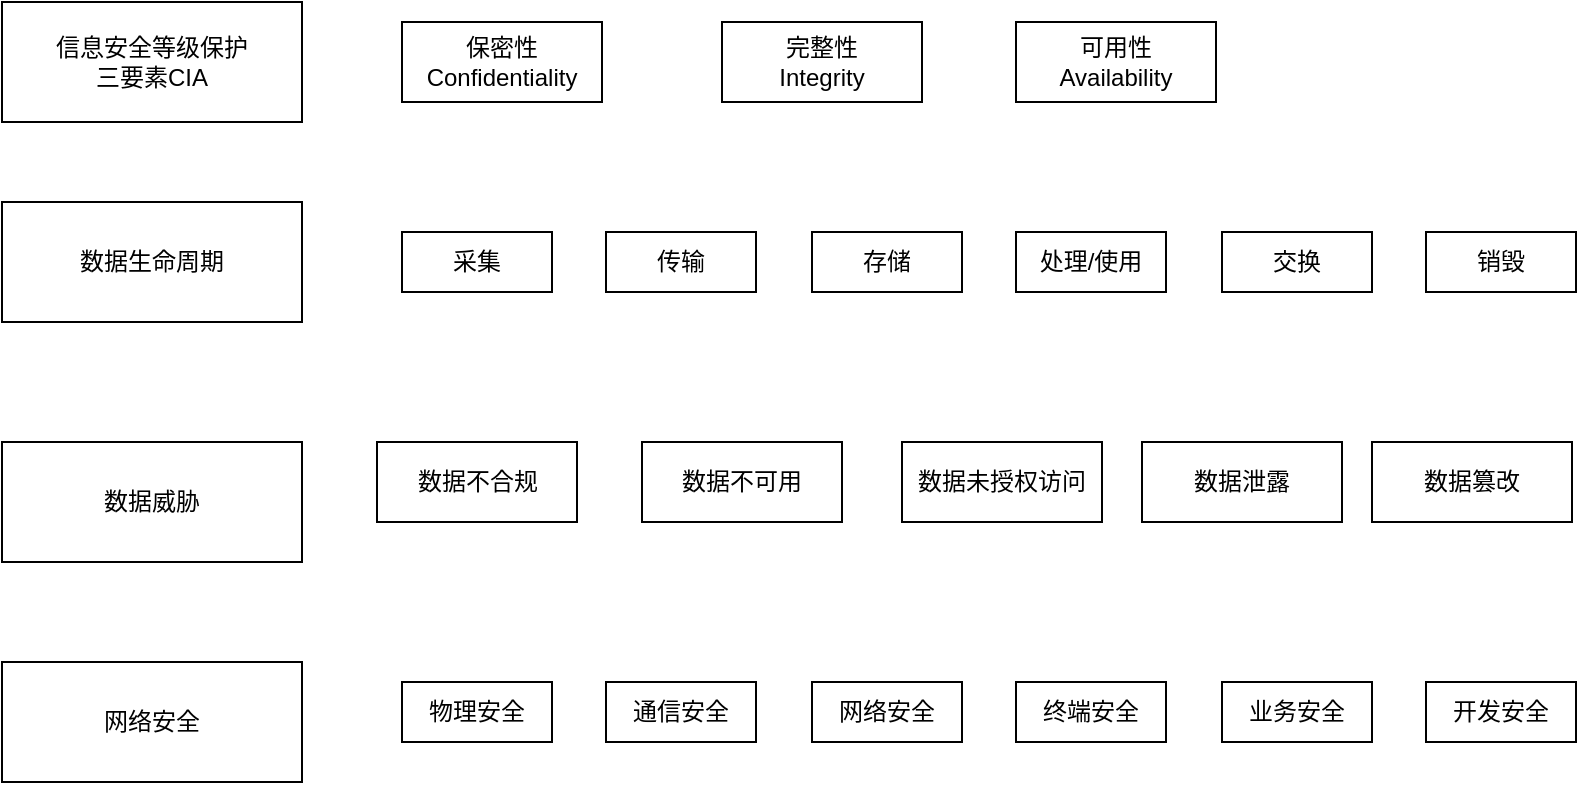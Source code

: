 <mxfile version="16.2.4" type="github">
  <diagram id="-JOhpaFIr6ul0aW_N_dZ" name="第 1 页">
    <mxGraphModel dx="1038" dy="579" grid="1" gridSize="10" guides="1" tooltips="1" connect="1" arrows="1" fold="1" page="1" pageScale="1" pageWidth="827" pageHeight="1169" math="0" shadow="0">
      <root>
        <mxCell id="0" />
        <mxCell id="1" parent="0" />
        <mxCell id="Qo1XsZpEyyAop7OG32ix-1" value="数据生命周期" style="rounded=0;whiteSpace=wrap;html=1;" parent="1" vertex="1">
          <mxGeometry x="40" y="130" width="150" height="60" as="geometry" />
        </mxCell>
        <mxCell id="Qo1XsZpEyyAop7OG32ix-2" value="采集" style="rounded=0;whiteSpace=wrap;html=1;" parent="1" vertex="1">
          <mxGeometry x="240" y="145" width="75" height="30" as="geometry" />
        </mxCell>
        <mxCell id="Qo1XsZpEyyAop7OG32ix-3" value="传输" style="rounded=0;whiteSpace=wrap;html=1;" parent="1" vertex="1">
          <mxGeometry x="342" y="145" width="75" height="30" as="geometry" />
        </mxCell>
        <mxCell id="Qo1XsZpEyyAop7OG32ix-4" value="存储" style="rounded=0;whiteSpace=wrap;html=1;" parent="1" vertex="1">
          <mxGeometry x="445" y="145" width="75" height="30" as="geometry" />
        </mxCell>
        <mxCell id="Qo1XsZpEyyAop7OG32ix-5" value="处理/使用" style="rounded=0;whiteSpace=wrap;html=1;" parent="1" vertex="1">
          <mxGeometry x="547" y="145" width="75" height="30" as="geometry" />
        </mxCell>
        <mxCell id="Qo1XsZpEyyAop7OG32ix-6" value="交换" style="rounded=0;whiteSpace=wrap;html=1;" parent="1" vertex="1">
          <mxGeometry x="650" y="145" width="75" height="30" as="geometry" />
        </mxCell>
        <mxCell id="Qo1XsZpEyyAop7OG32ix-7" value="销毁" style="rounded=0;whiteSpace=wrap;html=1;" parent="1" vertex="1">
          <mxGeometry x="752" y="145" width="75" height="30" as="geometry" />
        </mxCell>
        <mxCell id="Qo1XsZpEyyAop7OG32ix-8" value="信息安全等级保护&lt;br&gt;三要素CIA" style="rounded=0;whiteSpace=wrap;html=1;" parent="1" vertex="1">
          <mxGeometry x="40" y="30" width="150" height="60" as="geometry" />
        </mxCell>
        <mxCell id="Qo1XsZpEyyAop7OG32ix-9" value="保密性&lt;br&gt;Confidentiality" style="rounded=0;whiteSpace=wrap;html=1;" parent="1" vertex="1">
          <mxGeometry x="240" y="40" width="100" height="40" as="geometry" />
        </mxCell>
        <mxCell id="Qo1XsZpEyyAop7OG32ix-10" value="完整性&lt;br&gt;Integrity" style="rounded=0;whiteSpace=wrap;html=1;" parent="1" vertex="1">
          <mxGeometry x="400" y="40" width="100" height="40" as="geometry" />
        </mxCell>
        <mxCell id="Qo1XsZpEyyAop7OG32ix-11" value="可用性&lt;br&gt;Availability" style="rounded=0;whiteSpace=wrap;html=1;" parent="1" vertex="1">
          <mxGeometry x="547" y="40" width="100" height="40" as="geometry" />
        </mxCell>
        <mxCell id="BcR8lCa2Gur--fkkyS4Y-1" value="数据威胁" style="rounded=0;whiteSpace=wrap;html=1;" vertex="1" parent="1">
          <mxGeometry x="40" y="250" width="150" height="60" as="geometry" />
        </mxCell>
        <mxCell id="BcR8lCa2Gur--fkkyS4Y-2" value="数据不合规" style="rounded=0;whiteSpace=wrap;html=1;" vertex="1" parent="1">
          <mxGeometry x="227.5" y="250" width="100" height="40" as="geometry" />
        </mxCell>
        <mxCell id="BcR8lCa2Gur--fkkyS4Y-3" value="数据不可用" style="rounded=0;whiteSpace=wrap;html=1;" vertex="1" parent="1">
          <mxGeometry x="360" y="250" width="100" height="40" as="geometry" />
        </mxCell>
        <mxCell id="BcR8lCa2Gur--fkkyS4Y-4" value="数据未授权访问" style="rounded=0;whiteSpace=wrap;html=1;" vertex="1" parent="1">
          <mxGeometry x="490" y="250" width="100" height="40" as="geometry" />
        </mxCell>
        <mxCell id="BcR8lCa2Gur--fkkyS4Y-5" value="数据泄露" style="rounded=0;whiteSpace=wrap;html=1;" vertex="1" parent="1">
          <mxGeometry x="610" y="250" width="100" height="40" as="geometry" />
        </mxCell>
        <mxCell id="BcR8lCa2Gur--fkkyS4Y-6" value="数据篡改" style="rounded=0;whiteSpace=wrap;html=1;" vertex="1" parent="1">
          <mxGeometry x="725" y="250" width="100" height="40" as="geometry" />
        </mxCell>
        <mxCell id="BcR8lCa2Gur--fkkyS4Y-7" value="网络安全" style="rounded=0;whiteSpace=wrap;html=1;" vertex="1" parent="1">
          <mxGeometry x="40" y="360" width="150" height="60" as="geometry" />
        </mxCell>
        <mxCell id="BcR8lCa2Gur--fkkyS4Y-8" value="物理安全" style="rounded=0;whiteSpace=wrap;html=1;" vertex="1" parent="1">
          <mxGeometry x="240" y="370" width="75" height="30" as="geometry" />
        </mxCell>
        <mxCell id="BcR8lCa2Gur--fkkyS4Y-9" value="通信安全" style="rounded=0;whiteSpace=wrap;html=1;" vertex="1" parent="1">
          <mxGeometry x="342" y="370" width="75" height="30" as="geometry" />
        </mxCell>
        <mxCell id="BcR8lCa2Gur--fkkyS4Y-10" value="网络安全" style="rounded=0;whiteSpace=wrap;html=1;" vertex="1" parent="1">
          <mxGeometry x="445" y="370" width="75" height="30" as="geometry" />
        </mxCell>
        <mxCell id="BcR8lCa2Gur--fkkyS4Y-11" value="终端安全" style="rounded=0;whiteSpace=wrap;html=1;" vertex="1" parent="1">
          <mxGeometry x="547" y="370" width="75" height="30" as="geometry" />
        </mxCell>
        <mxCell id="BcR8lCa2Gur--fkkyS4Y-12" value="业务安全" style="rounded=0;whiteSpace=wrap;html=1;" vertex="1" parent="1">
          <mxGeometry x="650" y="370" width="75" height="30" as="geometry" />
        </mxCell>
        <mxCell id="BcR8lCa2Gur--fkkyS4Y-13" value="开发安全" style="rounded=0;whiteSpace=wrap;html=1;" vertex="1" parent="1">
          <mxGeometry x="752" y="370" width="75" height="30" as="geometry" />
        </mxCell>
      </root>
    </mxGraphModel>
  </diagram>
</mxfile>
